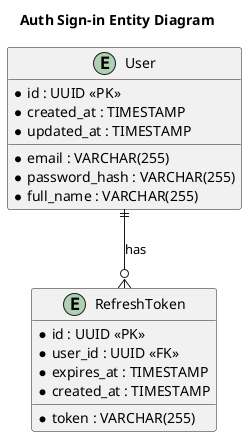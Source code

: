 @startuml
title Auth Sign-in Entity Diagram

entity "User" as User {
  * id : UUID <<PK>>
  * email : VARCHAR(255)
  * password_hash : VARCHAR(255)
  * full_name : VARCHAR(255)
  * created_at : TIMESTAMP
  * updated_at : TIMESTAMP
}

entity "RefreshToken" as RefreshToken {
  * id : UUID <<PK>>
  * user_id : UUID <<FK>>
  * token : VARCHAR(255)
  * expires_at : TIMESTAMP
  * created_at : TIMESTAMP
}

User ||--o{ RefreshToken : has

@enduml
